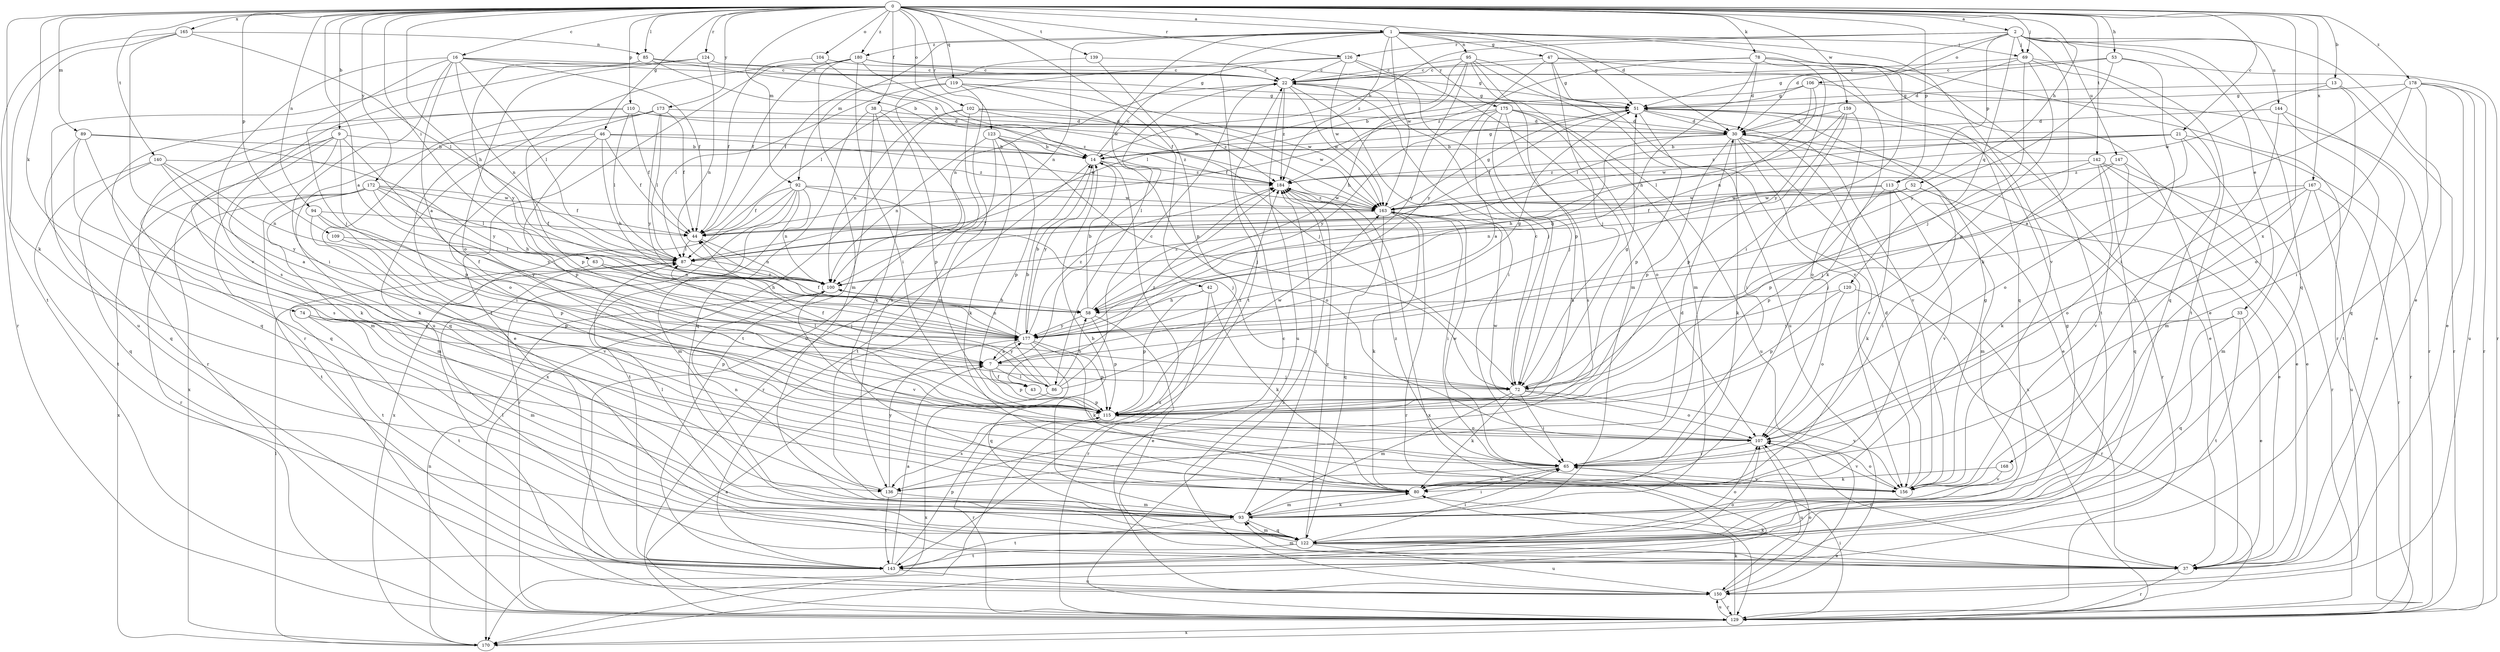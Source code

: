 strict digraph  {
0;
1;
2;
7;
9;
13;
14;
16;
21;
22;
30;
33;
37;
38;
42;
43;
44;
46;
47;
51;
52;
53;
58;
63;
65;
69;
72;
74;
78;
80;
85;
86;
87;
89;
92;
93;
94;
95;
100;
102;
104;
106;
107;
109;
110;
113;
115;
119;
120;
122;
123;
124;
126;
129;
136;
139;
140;
142;
143;
144;
147;
150;
156;
159;
163;
165;
167;
168;
170;
172;
173;
175;
177;
178;
180;
184;
0 -> 1  [label=a];
0 -> 2  [label=a];
0 -> 7  [label=a];
0 -> 9  [label=b];
0 -> 13  [label=b];
0 -> 16  [label=c];
0 -> 21  [label=c];
0 -> 30  [label=d];
0 -> 38  [label=f];
0 -> 42  [label=f];
0 -> 46  [label=g];
0 -> 52  [label=h];
0 -> 53  [label=h];
0 -> 58  [label=h];
0 -> 63  [label=i];
0 -> 69  [label=j];
0 -> 74  [label=k];
0 -> 78  [label=k];
0 -> 80  [label=k];
0 -> 85  [label=l];
0 -> 89  [label=m];
0 -> 92  [label=m];
0 -> 94  [label=n];
0 -> 102  [label=o];
0 -> 104  [label=o];
0 -> 109  [label=p];
0 -> 110  [label=p];
0 -> 113  [label=p];
0 -> 119  [label=q];
0 -> 123  [label=r];
0 -> 124  [label=r];
0 -> 126  [label=r];
0 -> 139  [label=t];
0 -> 140  [label=t];
0 -> 142  [label=t];
0 -> 159  [label=w];
0 -> 165  [label=x];
0 -> 167  [label=x];
0 -> 168  [label=x];
0 -> 172  [label=y];
0 -> 173  [label=y];
0 -> 178  [label=z];
0 -> 180  [label=z];
1 -> 47  [label=g];
1 -> 51  [label=g];
1 -> 65  [label=i];
1 -> 69  [label=j];
1 -> 86  [label=l];
1 -> 92  [label=m];
1 -> 95  [label=n];
1 -> 100  [label=n];
1 -> 143  [label=t];
1 -> 156  [label=v];
1 -> 163  [label=w];
1 -> 175  [label=y];
1 -> 180  [label=z];
1 -> 184  [label=z];
2 -> 14  [label=b];
2 -> 30  [label=d];
2 -> 33  [label=e];
2 -> 37  [label=e];
2 -> 69  [label=j];
2 -> 80  [label=k];
2 -> 106  [label=o];
2 -> 113  [label=p];
2 -> 120  [label=q];
2 -> 122  [label=q];
2 -> 126  [label=r];
2 -> 144  [label=u];
2 -> 147  [label=u];
7 -> 22  [label=c];
7 -> 43  [label=f];
7 -> 72  [label=j];
7 -> 86  [label=l];
7 -> 115  [label=p];
7 -> 177  [label=y];
9 -> 14  [label=b];
9 -> 43  [label=f];
9 -> 80  [label=k];
9 -> 93  [label=m];
9 -> 115  [label=p];
9 -> 122  [label=q];
9 -> 170  [label=x];
13 -> 51  [label=g];
13 -> 65  [label=i];
13 -> 129  [label=r];
13 -> 163  [label=w];
14 -> 22  [label=c];
14 -> 51  [label=g];
14 -> 107  [label=o];
14 -> 129  [label=r];
14 -> 170  [label=x];
14 -> 177  [label=y];
14 -> 184  [label=z];
16 -> 7  [label=a];
16 -> 22  [label=c];
16 -> 44  [label=f];
16 -> 51  [label=g];
16 -> 65  [label=i];
16 -> 72  [label=j];
16 -> 87  [label=l];
16 -> 100  [label=n];
16 -> 136  [label=s];
21 -> 14  [label=b];
21 -> 93  [label=m];
21 -> 107  [label=o];
21 -> 129  [label=r];
21 -> 163  [label=w];
21 -> 184  [label=z];
22 -> 51  [label=g];
22 -> 65  [label=i];
22 -> 72  [label=j];
22 -> 150  [label=u];
22 -> 163  [label=w];
22 -> 184  [label=z];
30 -> 14  [label=b];
30 -> 37  [label=e];
30 -> 58  [label=h];
30 -> 80  [label=k];
30 -> 115  [label=p];
30 -> 129  [label=r];
30 -> 156  [label=v];
30 -> 170  [label=x];
33 -> 37  [label=e];
33 -> 122  [label=q];
33 -> 143  [label=t];
33 -> 177  [label=y];
37 -> 80  [label=k];
37 -> 87  [label=l];
37 -> 93  [label=m];
37 -> 107  [label=o];
37 -> 129  [label=r];
38 -> 30  [label=d];
38 -> 80  [label=k];
38 -> 115  [label=p];
38 -> 122  [label=q];
38 -> 143  [label=t];
42 -> 58  [label=h];
42 -> 80  [label=k];
42 -> 115  [label=p];
42 -> 129  [label=r];
43 -> 115  [label=p];
43 -> 184  [label=z];
44 -> 87  [label=l];
44 -> 100  [label=n];
46 -> 14  [label=b];
46 -> 44  [label=f];
46 -> 58  [label=h];
46 -> 65  [label=i];
46 -> 107  [label=o];
46 -> 115  [label=p];
46 -> 163  [label=w];
47 -> 22  [label=c];
47 -> 37  [label=e];
47 -> 51  [label=g];
47 -> 72  [label=j];
47 -> 122  [label=q];
47 -> 177  [label=y];
51 -> 30  [label=d];
51 -> 37  [label=e];
51 -> 44  [label=f];
51 -> 115  [label=p];
51 -> 156  [label=v];
52 -> 37  [label=e];
52 -> 65  [label=i];
52 -> 87  [label=l];
52 -> 100  [label=n];
52 -> 163  [label=w];
53 -> 22  [label=c];
53 -> 51  [label=g];
53 -> 65  [label=i];
53 -> 129  [label=r];
53 -> 177  [label=y];
58 -> 14  [label=b];
58 -> 37  [label=e];
58 -> 115  [label=p];
58 -> 177  [label=y];
58 -> 184  [label=z];
63 -> 58  [label=h];
63 -> 72  [label=j];
63 -> 100  [label=n];
63 -> 143  [label=t];
65 -> 80  [label=k];
65 -> 136  [label=s];
65 -> 156  [label=v];
65 -> 163  [label=w];
69 -> 22  [label=c];
69 -> 30  [label=d];
69 -> 72  [label=j];
69 -> 115  [label=p];
69 -> 122  [label=q];
69 -> 143  [label=t];
72 -> 22  [label=c];
72 -> 51  [label=g];
72 -> 65  [label=i];
72 -> 80  [label=k];
72 -> 93  [label=m];
72 -> 107  [label=o];
72 -> 156  [label=v];
74 -> 93  [label=m];
74 -> 115  [label=p];
74 -> 143  [label=t];
74 -> 177  [label=y];
78 -> 22  [label=c];
78 -> 30  [label=d];
78 -> 58  [label=h];
78 -> 80  [label=k];
78 -> 129  [label=r];
78 -> 143  [label=t];
78 -> 177  [label=y];
78 -> 184  [label=z];
80 -> 93  [label=m];
85 -> 14  [label=b];
85 -> 22  [label=c];
85 -> 150  [label=u];
85 -> 163  [label=w];
85 -> 177  [label=y];
86 -> 14  [label=b];
86 -> 22  [label=c];
86 -> 44  [label=f];
86 -> 58  [label=h];
86 -> 87  [label=l];
86 -> 163  [label=w];
86 -> 170  [label=x];
87 -> 100  [label=n];
89 -> 14  [label=b];
89 -> 80  [label=k];
89 -> 122  [label=q];
89 -> 136  [label=s];
89 -> 177  [label=y];
92 -> 44  [label=f];
92 -> 72  [label=j];
92 -> 93  [label=m];
92 -> 100  [label=n];
92 -> 129  [label=r];
92 -> 143  [label=t];
92 -> 163  [label=w];
92 -> 170  [label=x];
93 -> 14  [label=b];
93 -> 65  [label=i];
93 -> 80  [label=k];
93 -> 87  [label=l];
93 -> 122  [label=q];
93 -> 143  [label=t];
93 -> 184  [label=z];
94 -> 44  [label=f];
94 -> 115  [label=p];
94 -> 156  [label=v];
94 -> 177  [label=y];
95 -> 22  [label=c];
95 -> 58  [label=h];
95 -> 87  [label=l];
95 -> 93  [label=m];
95 -> 115  [label=p];
95 -> 150  [label=u];
95 -> 156  [label=v];
95 -> 177  [label=y];
100 -> 58  [label=h];
100 -> 156  [label=v];
102 -> 30  [label=d];
102 -> 100  [label=n];
102 -> 136  [label=s];
102 -> 163  [label=w];
102 -> 170  [label=x];
102 -> 184  [label=z];
104 -> 14  [label=b];
104 -> 22  [label=c];
104 -> 44  [label=f];
106 -> 14  [label=b];
106 -> 51  [label=g];
106 -> 87  [label=l];
106 -> 100  [label=n];
106 -> 129  [label=r];
107 -> 65  [label=i];
107 -> 150  [label=u];
107 -> 156  [label=v];
107 -> 163  [label=w];
109 -> 87  [label=l];
109 -> 115  [label=p];
110 -> 30  [label=d];
110 -> 44  [label=f];
110 -> 87  [label=l];
110 -> 122  [label=q];
110 -> 129  [label=r];
110 -> 184  [label=z];
113 -> 44  [label=f];
113 -> 80  [label=k];
113 -> 93  [label=m];
113 -> 115  [label=p];
113 -> 156  [label=v];
113 -> 163  [label=w];
115 -> 107  [label=o];
115 -> 129  [label=r];
115 -> 136  [label=s];
115 -> 184  [label=z];
119 -> 51  [label=g];
119 -> 72  [label=j];
119 -> 87  [label=l];
119 -> 93  [label=m];
119 -> 150  [label=u];
119 -> 163  [label=w];
120 -> 58  [label=h];
120 -> 107  [label=o];
120 -> 115  [label=p];
120 -> 129  [label=r];
122 -> 37  [label=e];
122 -> 51  [label=g];
122 -> 65  [label=i];
122 -> 93  [label=m];
122 -> 107  [label=o];
122 -> 143  [label=t];
122 -> 150  [label=u];
122 -> 184  [label=z];
123 -> 14  [label=b];
123 -> 72  [label=j];
123 -> 80  [label=k];
123 -> 100  [label=n];
123 -> 115  [label=p];
123 -> 143  [label=t];
123 -> 184  [label=z];
124 -> 22  [label=c];
124 -> 100  [label=n];
124 -> 107  [label=o];
124 -> 129  [label=r];
126 -> 22  [label=c];
126 -> 72  [label=j];
126 -> 87  [label=l];
126 -> 93  [label=m];
126 -> 100  [label=n];
126 -> 163  [label=w];
129 -> 7  [label=a];
129 -> 65  [label=i];
129 -> 80  [label=k];
129 -> 150  [label=u];
129 -> 170  [label=x];
129 -> 184  [label=z];
136 -> 30  [label=d];
136 -> 93  [label=m];
136 -> 100  [label=n];
136 -> 143  [label=t];
136 -> 177  [label=y];
139 -> 22  [label=c];
139 -> 44  [label=f];
139 -> 115  [label=p];
140 -> 7  [label=a];
140 -> 100  [label=n];
140 -> 122  [label=q];
140 -> 143  [label=t];
140 -> 177  [label=y];
140 -> 184  [label=z];
142 -> 37  [label=e];
142 -> 115  [label=p];
142 -> 122  [label=q];
142 -> 129  [label=r];
142 -> 156  [label=v];
142 -> 184  [label=z];
143 -> 7  [label=a];
143 -> 107  [label=o];
143 -> 115  [label=p];
143 -> 150  [label=u];
144 -> 30  [label=d];
144 -> 37  [label=e];
144 -> 143  [label=t];
144 -> 156  [label=v];
147 -> 37  [label=e];
147 -> 72  [label=j];
147 -> 80  [label=k];
147 -> 184  [label=z];
150 -> 22  [label=c];
150 -> 107  [label=o];
150 -> 129  [label=r];
156 -> 30  [label=d];
156 -> 51  [label=g];
156 -> 107  [label=o];
156 -> 184  [label=z];
159 -> 30  [label=d];
159 -> 65  [label=i];
159 -> 87  [label=l];
159 -> 107  [label=o];
159 -> 115  [label=p];
163 -> 44  [label=f];
163 -> 51  [label=g];
163 -> 65  [label=i];
163 -> 80  [label=k];
163 -> 122  [label=q];
163 -> 129  [label=r];
163 -> 184  [label=z];
165 -> 87  [label=l];
165 -> 129  [label=r];
165 -> 143  [label=t];
165 -> 156  [label=v];
165 -> 85  [label=n];
167 -> 72  [label=j];
167 -> 93  [label=m];
167 -> 107  [label=o];
167 -> 129  [label=r];
167 -> 150  [label=u];
167 -> 163  [label=w];
168 -> 80  [label=k];
168 -> 156  [label=v];
170 -> 87  [label=l];
170 -> 100  [label=n];
172 -> 44  [label=f];
172 -> 58  [label=h];
172 -> 87  [label=l];
172 -> 93  [label=m];
172 -> 129  [label=r];
172 -> 143  [label=t];
172 -> 163  [label=w];
172 -> 170  [label=x];
172 -> 177  [label=y];
173 -> 30  [label=d];
173 -> 37  [label=e];
173 -> 44  [label=f];
173 -> 87  [label=l];
173 -> 115  [label=p];
173 -> 122  [label=q];
173 -> 177  [label=y];
175 -> 7  [label=a];
175 -> 30  [label=d];
175 -> 44  [label=f];
175 -> 72  [label=j];
175 -> 107  [label=o];
175 -> 136  [label=s];
175 -> 150  [label=u];
175 -> 177  [label=y];
177 -> 7  [label=a];
177 -> 14  [label=b];
177 -> 44  [label=f];
177 -> 51  [label=g];
177 -> 80  [label=k];
177 -> 100  [label=n];
177 -> 115  [label=p];
177 -> 122  [label=q];
177 -> 184  [label=z];
178 -> 7  [label=a];
178 -> 37  [label=e];
178 -> 51  [label=g];
178 -> 107  [label=o];
178 -> 122  [label=q];
178 -> 129  [label=r];
178 -> 150  [label=u];
180 -> 22  [label=c];
180 -> 44  [label=f];
180 -> 51  [label=g];
180 -> 65  [label=i];
180 -> 93  [label=m];
180 -> 143  [label=t];
180 -> 150  [label=u];
180 -> 163  [label=w];
184 -> 163  [label=w];
184 -> 170  [label=x];
}
